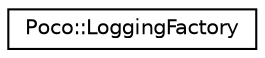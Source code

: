 digraph "Graphical Class Hierarchy"
{
 // LATEX_PDF_SIZE
  edge [fontname="Helvetica",fontsize="10",labelfontname="Helvetica",labelfontsize="10"];
  node [fontname="Helvetica",fontsize="10",shape=record];
  rankdir="LR";
  Node0 [label="Poco::LoggingFactory",height=0.2,width=0.4,color="black", fillcolor="white", style="filled",URL="$classPoco_1_1LoggingFactory.html",tooltip=" "];
}
